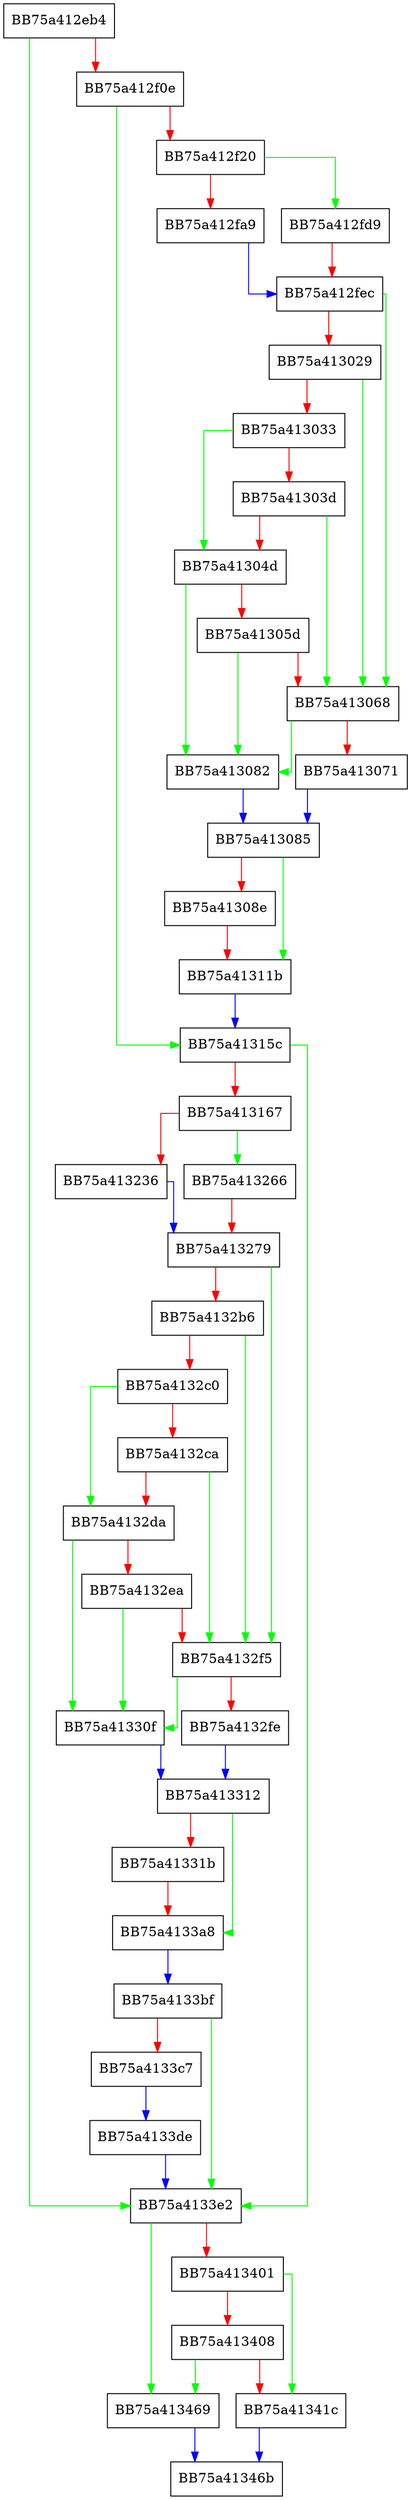 digraph ExtendedStreamScanAmsiUacCallback {
  node [shape="box"];
  graph [splines=ortho];
  BB75a412eb4 -> BB75a4133e2 [color="green"];
  BB75a412eb4 -> BB75a412f0e [color="red"];
  BB75a412f0e -> BB75a41315c [color="green"];
  BB75a412f0e -> BB75a412f20 [color="red"];
  BB75a412f20 -> BB75a412fd9 [color="green"];
  BB75a412f20 -> BB75a412fa9 [color="red"];
  BB75a412fa9 -> BB75a412fec [color="blue"];
  BB75a412fd9 -> BB75a412fec [color="red"];
  BB75a412fec -> BB75a413068 [color="green"];
  BB75a412fec -> BB75a413029 [color="red"];
  BB75a413029 -> BB75a413068 [color="green"];
  BB75a413029 -> BB75a413033 [color="red"];
  BB75a413033 -> BB75a41304d [color="green"];
  BB75a413033 -> BB75a41303d [color="red"];
  BB75a41303d -> BB75a413068 [color="green"];
  BB75a41303d -> BB75a41304d [color="red"];
  BB75a41304d -> BB75a413082 [color="green"];
  BB75a41304d -> BB75a41305d [color="red"];
  BB75a41305d -> BB75a413082 [color="green"];
  BB75a41305d -> BB75a413068 [color="red"];
  BB75a413068 -> BB75a413082 [color="green"];
  BB75a413068 -> BB75a413071 [color="red"];
  BB75a413071 -> BB75a413085 [color="blue"];
  BB75a413082 -> BB75a413085 [color="blue"];
  BB75a413085 -> BB75a41311b [color="green"];
  BB75a413085 -> BB75a41308e [color="red"];
  BB75a41308e -> BB75a41311b [color="red"];
  BB75a41311b -> BB75a41315c [color="blue"];
  BB75a41315c -> BB75a4133e2 [color="green"];
  BB75a41315c -> BB75a413167 [color="red"];
  BB75a413167 -> BB75a413266 [color="green"];
  BB75a413167 -> BB75a413236 [color="red"];
  BB75a413236 -> BB75a413279 [color="blue"];
  BB75a413266 -> BB75a413279 [color="red"];
  BB75a413279 -> BB75a4132f5 [color="green"];
  BB75a413279 -> BB75a4132b6 [color="red"];
  BB75a4132b6 -> BB75a4132f5 [color="green"];
  BB75a4132b6 -> BB75a4132c0 [color="red"];
  BB75a4132c0 -> BB75a4132da [color="green"];
  BB75a4132c0 -> BB75a4132ca [color="red"];
  BB75a4132ca -> BB75a4132f5 [color="green"];
  BB75a4132ca -> BB75a4132da [color="red"];
  BB75a4132da -> BB75a41330f [color="green"];
  BB75a4132da -> BB75a4132ea [color="red"];
  BB75a4132ea -> BB75a41330f [color="green"];
  BB75a4132ea -> BB75a4132f5 [color="red"];
  BB75a4132f5 -> BB75a41330f [color="green"];
  BB75a4132f5 -> BB75a4132fe [color="red"];
  BB75a4132fe -> BB75a413312 [color="blue"];
  BB75a41330f -> BB75a413312 [color="blue"];
  BB75a413312 -> BB75a4133a8 [color="green"];
  BB75a413312 -> BB75a41331b [color="red"];
  BB75a41331b -> BB75a4133a8 [color="red"];
  BB75a4133a8 -> BB75a4133bf [color="blue"];
  BB75a4133bf -> BB75a4133e2 [color="green"];
  BB75a4133bf -> BB75a4133c7 [color="red"];
  BB75a4133c7 -> BB75a4133de [color="blue"];
  BB75a4133de -> BB75a4133e2 [color="blue"];
  BB75a4133e2 -> BB75a413469 [color="green"];
  BB75a4133e2 -> BB75a413401 [color="red"];
  BB75a413401 -> BB75a41341c [color="green"];
  BB75a413401 -> BB75a413408 [color="red"];
  BB75a413408 -> BB75a413469 [color="green"];
  BB75a413408 -> BB75a41341c [color="red"];
  BB75a41341c -> BB75a41346b [color="blue"];
  BB75a413469 -> BB75a41346b [color="blue"];
}
